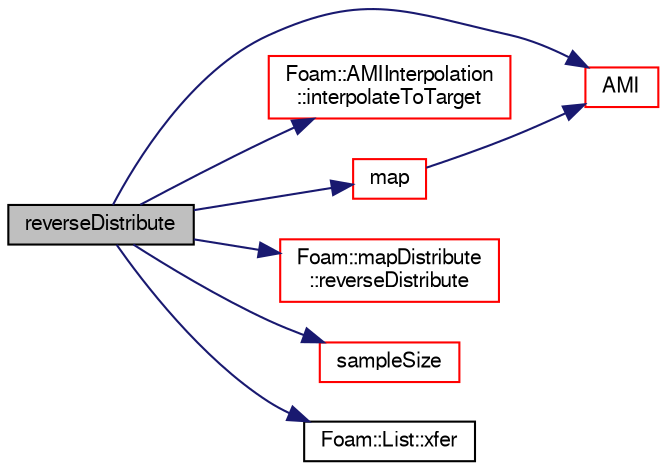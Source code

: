 digraph "reverseDistribute"
{
  bgcolor="transparent";
  edge [fontname="FreeSans",fontsize="10",labelfontname="FreeSans",labelfontsize="10"];
  node [fontname="FreeSans",fontsize="10",shape=record];
  rankdir="LR";
  Node4870 [label="reverseDistribute",height=0.2,width=0.4,color="black", fillcolor="grey75", style="filled", fontcolor="black"];
  Node4870 -> Node4871 [color="midnightblue",fontsize="10",style="solid",fontname="FreeSans"];
  Node4871 [label="AMI",height=0.2,width=0.4,color="red",URL="$a25094.html#ab75adcd6bcdc070558929c1dc61a2233",tooltip="Return reference to the AMI interpolator. "];
  Node4870 -> Node5188 [color="midnightblue",fontsize="10",style="solid",fontname="FreeSans"];
  Node5188 [label="Foam::AMIInterpolation\l::interpolateToTarget",height=0.2,width=0.4,color="red",URL="$a24866.html#af50afa88b6f02147062bf2415f997828",tooltip="Interpolate from source to target with supplied op. "];
  Node4870 -> Node5196 [color="midnightblue",fontsize="10",style="solid",fontname="FreeSans"];
  Node5196 [label="map",height=0.2,width=0.4,color="red",URL="$a25094.html#a0d1a7c7846db8dd8bd74f9de120d62f6",tooltip="Return reference to the parallel distribution map. "];
  Node5196 -> Node4871 [color="midnightblue",fontsize="10",style="solid",fontname="FreeSans"];
  Node4870 -> Node5213 [color="midnightblue",fontsize="10",style="solid",fontname="FreeSans"];
  Node5213 [label="Foam::mapDistribute\l::reverseDistribute",height=0.2,width=0.4,color="red",URL="$a27362.html#af4843479bbb5ce26fab0dbefd525c410",tooltip="Reverse distribute data using default commsType. "];
  Node4870 -> Node5215 [color="midnightblue",fontsize="10",style="solid",fontname="FreeSans"];
  Node5215 [label="sampleSize",height=0.2,width=0.4,color="red",URL="$a25094.html#a7e348da81551c80758c505e5c5140772",tooltip="Return size of mapped mesh/patch/boundary. "];
  Node4870 -> Node5328 [color="midnightblue",fontsize="10",style="solid",fontname="FreeSans"];
  Node5328 [label="Foam::List::xfer",height=0.2,width=0.4,color="black",URL="$a25694.html#a48f43ee271fb2edb0fb241b72af0e59c",tooltip="Transfer contents to the Xfer container. "];
}
